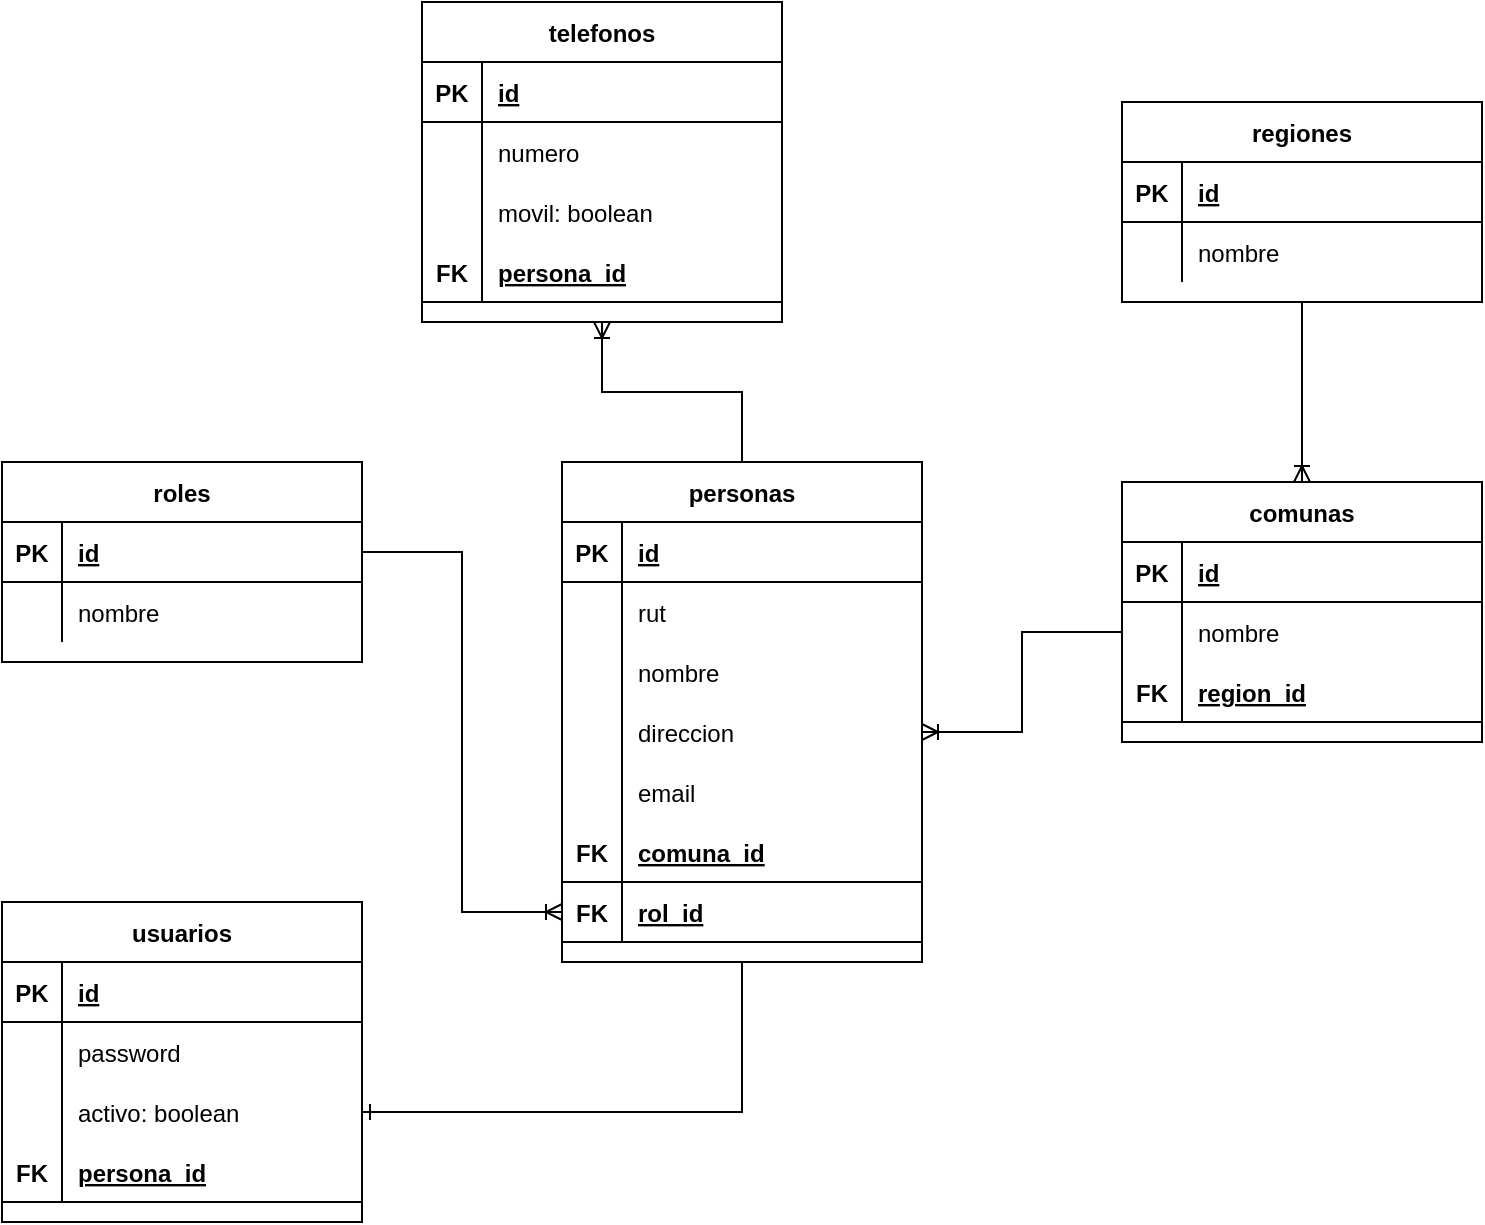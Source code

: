 <mxfile version="14.9.9" type="github">
  <diagram id="mShwOEJkGLkwPDED3pWO" name="Page-1">
    <mxGraphModel dx="739" dy="1509" grid="1" gridSize="10" guides="1" tooltips="1" connect="1" arrows="1" fold="1" page="1" pageScale="1" pageWidth="827" pageHeight="1169" math="0" shadow="0">
      <root>
        <mxCell id="0" />
        <mxCell id="1" parent="0" />
        <mxCell id="knerJXGk-WNh2h6laCmJ-1" value="roles" style="shape=table;startSize=30;container=1;collapsible=1;childLayout=tableLayout;fixedRows=1;rowLines=0;fontStyle=1;align=center;resizeLast=1;" vertex="1" parent="1">
          <mxGeometry x="120" y="120" width="180" height="100" as="geometry" />
        </mxCell>
        <mxCell id="knerJXGk-WNh2h6laCmJ-2" value="" style="shape=partialRectangle;collapsible=0;dropTarget=0;pointerEvents=0;fillColor=none;top=0;left=0;bottom=1;right=0;points=[[0,0.5],[1,0.5]];portConstraint=eastwest;" vertex="1" parent="knerJXGk-WNh2h6laCmJ-1">
          <mxGeometry y="30" width="180" height="30" as="geometry" />
        </mxCell>
        <mxCell id="knerJXGk-WNh2h6laCmJ-3" value="PK" style="shape=partialRectangle;connectable=0;fillColor=none;top=0;left=0;bottom=0;right=0;fontStyle=1;overflow=hidden;" vertex="1" parent="knerJXGk-WNh2h6laCmJ-2">
          <mxGeometry width="30" height="30" as="geometry" />
        </mxCell>
        <mxCell id="knerJXGk-WNh2h6laCmJ-4" value="id" style="shape=partialRectangle;connectable=0;fillColor=none;top=0;left=0;bottom=0;right=0;align=left;spacingLeft=6;fontStyle=5;overflow=hidden;" vertex="1" parent="knerJXGk-WNh2h6laCmJ-2">
          <mxGeometry x="30" width="150" height="30" as="geometry" />
        </mxCell>
        <mxCell id="knerJXGk-WNh2h6laCmJ-5" value="" style="shape=partialRectangle;collapsible=0;dropTarget=0;pointerEvents=0;fillColor=none;top=0;left=0;bottom=0;right=0;points=[[0,0.5],[1,0.5]];portConstraint=eastwest;" vertex="1" parent="knerJXGk-WNh2h6laCmJ-1">
          <mxGeometry y="60" width="180" height="30" as="geometry" />
        </mxCell>
        <mxCell id="knerJXGk-WNh2h6laCmJ-6" value="" style="shape=partialRectangle;connectable=0;fillColor=none;top=0;left=0;bottom=0;right=0;editable=1;overflow=hidden;" vertex="1" parent="knerJXGk-WNh2h6laCmJ-5">
          <mxGeometry width="30" height="30" as="geometry" />
        </mxCell>
        <mxCell id="knerJXGk-WNh2h6laCmJ-7" value="nombre" style="shape=partialRectangle;connectable=0;fillColor=none;top=0;left=0;bottom=0;right=0;align=left;spacingLeft=6;overflow=hidden;" vertex="1" parent="knerJXGk-WNh2h6laCmJ-5">
          <mxGeometry x="30" width="150" height="30" as="geometry" />
        </mxCell>
        <mxCell id="knerJXGk-WNh2h6laCmJ-81" style="edgeStyle=orthogonalEdgeStyle;rounded=0;orthogonalLoop=1;jettySize=auto;html=1;entryX=1;entryY=0.5;entryDx=0;entryDy=0;endArrow=ERone;endFill=0;" edge="1" parent="1" source="knerJXGk-WNh2h6laCmJ-14" target="knerJXGk-WNh2h6laCmJ-75">
          <mxGeometry relative="1" as="geometry" />
        </mxCell>
        <mxCell id="knerJXGk-WNh2h6laCmJ-101" style="edgeStyle=orthogonalEdgeStyle;rounded=0;orthogonalLoop=1;jettySize=auto;html=1;entryX=0.5;entryY=1;entryDx=0;entryDy=0;endArrow=ERoneToMany;endFill=0;" edge="1" parent="1" source="knerJXGk-WNh2h6laCmJ-14" target="knerJXGk-WNh2h6laCmJ-88">
          <mxGeometry relative="1" as="geometry" />
        </mxCell>
        <mxCell id="knerJXGk-WNh2h6laCmJ-14" value="personas" style="shape=table;startSize=30;container=1;collapsible=1;childLayout=tableLayout;fixedRows=1;rowLines=0;fontStyle=1;align=center;resizeLast=1;" vertex="1" parent="1">
          <mxGeometry x="400" y="120" width="180" height="250" as="geometry" />
        </mxCell>
        <mxCell id="knerJXGk-WNh2h6laCmJ-15" value="" style="shape=partialRectangle;collapsible=0;dropTarget=0;pointerEvents=0;fillColor=none;top=0;left=0;bottom=1;right=0;points=[[0,0.5],[1,0.5]];portConstraint=eastwest;" vertex="1" parent="knerJXGk-WNh2h6laCmJ-14">
          <mxGeometry y="30" width="180" height="30" as="geometry" />
        </mxCell>
        <mxCell id="knerJXGk-WNh2h6laCmJ-16" value="PK" style="shape=partialRectangle;connectable=0;fillColor=none;top=0;left=0;bottom=0;right=0;fontStyle=1;overflow=hidden;" vertex="1" parent="knerJXGk-WNh2h6laCmJ-15">
          <mxGeometry width="30" height="30" as="geometry" />
        </mxCell>
        <mxCell id="knerJXGk-WNh2h6laCmJ-17" value="id" style="shape=partialRectangle;connectable=0;fillColor=none;top=0;left=0;bottom=0;right=0;align=left;spacingLeft=6;fontStyle=5;overflow=hidden;" vertex="1" parent="knerJXGk-WNh2h6laCmJ-15">
          <mxGeometry x="30" width="150" height="30" as="geometry" />
        </mxCell>
        <mxCell id="knerJXGk-WNh2h6laCmJ-18" value="" style="shape=partialRectangle;collapsible=0;dropTarget=0;pointerEvents=0;fillColor=none;top=0;left=0;bottom=0;right=0;points=[[0,0.5],[1,0.5]];portConstraint=eastwest;" vertex="1" parent="knerJXGk-WNh2h6laCmJ-14">
          <mxGeometry y="60" width="180" height="30" as="geometry" />
        </mxCell>
        <mxCell id="knerJXGk-WNh2h6laCmJ-19" value="" style="shape=partialRectangle;connectable=0;fillColor=none;top=0;left=0;bottom=0;right=0;editable=1;overflow=hidden;" vertex="1" parent="knerJXGk-WNh2h6laCmJ-18">
          <mxGeometry width="30" height="30" as="geometry" />
        </mxCell>
        <mxCell id="knerJXGk-WNh2h6laCmJ-20" value="rut" style="shape=partialRectangle;connectable=0;fillColor=none;top=0;left=0;bottom=0;right=0;align=left;spacingLeft=6;overflow=hidden;" vertex="1" parent="knerJXGk-WNh2h6laCmJ-18">
          <mxGeometry x="30" width="150" height="30" as="geometry" />
        </mxCell>
        <mxCell id="knerJXGk-WNh2h6laCmJ-21" value="" style="shape=partialRectangle;collapsible=0;dropTarget=0;pointerEvents=0;fillColor=none;top=0;left=0;bottom=0;right=0;points=[[0,0.5],[1,0.5]];portConstraint=eastwest;" vertex="1" parent="knerJXGk-WNh2h6laCmJ-14">
          <mxGeometry y="90" width="180" height="30" as="geometry" />
        </mxCell>
        <mxCell id="knerJXGk-WNh2h6laCmJ-22" value="" style="shape=partialRectangle;connectable=0;fillColor=none;top=0;left=0;bottom=0;right=0;editable=1;overflow=hidden;" vertex="1" parent="knerJXGk-WNh2h6laCmJ-21">
          <mxGeometry width="30" height="30" as="geometry" />
        </mxCell>
        <mxCell id="knerJXGk-WNh2h6laCmJ-23" value="nombre" style="shape=partialRectangle;connectable=0;fillColor=none;top=0;left=0;bottom=0;right=0;align=left;spacingLeft=6;overflow=hidden;" vertex="1" parent="knerJXGk-WNh2h6laCmJ-21">
          <mxGeometry x="30" width="150" height="30" as="geometry" />
        </mxCell>
        <mxCell id="knerJXGk-WNh2h6laCmJ-24" value="" style="shape=partialRectangle;collapsible=0;dropTarget=0;pointerEvents=0;fillColor=none;top=0;left=0;bottom=0;right=0;points=[[0,0.5],[1,0.5]];portConstraint=eastwest;" vertex="1" parent="knerJXGk-WNh2h6laCmJ-14">
          <mxGeometry y="120" width="180" height="30" as="geometry" />
        </mxCell>
        <mxCell id="knerJXGk-WNh2h6laCmJ-25" value="" style="shape=partialRectangle;connectable=0;fillColor=none;top=0;left=0;bottom=0;right=0;editable=1;overflow=hidden;" vertex="1" parent="knerJXGk-WNh2h6laCmJ-24">
          <mxGeometry width="30" height="30" as="geometry" />
        </mxCell>
        <mxCell id="knerJXGk-WNh2h6laCmJ-26" value="direccion" style="shape=partialRectangle;connectable=0;fillColor=none;top=0;left=0;bottom=0;right=0;align=left;spacingLeft=6;overflow=hidden;" vertex="1" parent="knerJXGk-WNh2h6laCmJ-24">
          <mxGeometry x="30" width="150" height="30" as="geometry" />
        </mxCell>
        <mxCell id="knerJXGk-WNh2h6laCmJ-82" value="" style="shape=partialRectangle;collapsible=0;dropTarget=0;pointerEvents=0;fillColor=none;top=0;left=0;bottom=0;right=0;points=[[0,0.5],[1,0.5]];portConstraint=eastwest;" vertex="1" parent="knerJXGk-WNh2h6laCmJ-14">
          <mxGeometry y="150" width="180" height="30" as="geometry" />
        </mxCell>
        <mxCell id="knerJXGk-WNh2h6laCmJ-83" value="" style="shape=partialRectangle;connectable=0;fillColor=none;top=0;left=0;bottom=0;right=0;editable=1;overflow=hidden;" vertex="1" parent="knerJXGk-WNh2h6laCmJ-82">
          <mxGeometry width="30" height="30" as="geometry" />
        </mxCell>
        <mxCell id="knerJXGk-WNh2h6laCmJ-84" value="email" style="shape=partialRectangle;connectable=0;fillColor=none;top=0;left=0;bottom=0;right=0;align=left;spacingLeft=6;overflow=hidden;" vertex="1" parent="knerJXGk-WNh2h6laCmJ-82">
          <mxGeometry x="30" width="150" height="30" as="geometry" />
        </mxCell>
        <mxCell id="knerJXGk-WNh2h6laCmJ-44" value="" style="shape=partialRectangle;collapsible=0;dropTarget=0;pointerEvents=0;fillColor=none;top=0;left=0;bottom=1;right=0;points=[[0,0.5],[1,0.5]];portConstraint=eastwest;" vertex="1" parent="knerJXGk-WNh2h6laCmJ-14">
          <mxGeometry y="180" width="180" height="30" as="geometry" />
        </mxCell>
        <mxCell id="knerJXGk-WNh2h6laCmJ-45" value="FK" style="shape=partialRectangle;connectable=0;fillColor=none;top=0;left=0;bottom=0;right=0;fontStyle=1;overflow=hidden;" vertex="1" parent="knerJXGk-WNh2h6laCmJ-44">
          <mxGeometry width="30" height="30" as="geometry" />
        </mxCell>
        <mxCell id="knerJXGk-WNh2h6laCmJ-46" value="comuna_id" style="shape=partialRectangle;connectable=0;fillColor=none;top=0;left=0;bottom=0;right=0;align=left;spacingLeft=6;fontStyle=5;overflow=hidden;" vertex="1" parent="knerJXGk-WNh2h6laCmJ-44">
          <mxGeometry x="30" width="150" height="30" as="geometry" />
        </mxCell>
        <mxCell id="knerJXGk-WNh2h6laCmJ-65" value="" style="shape=partialRectangle;collapsible=0;dropTarget=0;pointerEvents=0;fillColor=none;top=0;left=0;bottom=1;right=0;points=[[0,0.5],[1,0.5]];portConstraint=eastwest;" vertex="1" parent="knerJXGk-WNh2h6laCmJ-14">
          <mxGeometry y="210" width="180" height="30" as="geometry" />
        </mxCell>
        <mxCell id="knerJXGk-WNh2h6laCmJ-66" value="FK" style="shape=partialRectangle;connectable=0;fillColor=none;top=0;left=0;bottom=0;right=0;fontStyle=1;overflow=hidden;" vertex="1" parent="knerJXGk-WNh2h6laCmJ-65">
          <mxGeometry width="30" height="30" as="geometry" />
        </mxCell>
        <mxCell id="knerJXGk-WNh2h6laCmJ-67" value="rol_id" style="shape=partialRectangle;connectable=0;fillColor=none;top=0;left=0;bottom=0;right=0;align=left;spacingLeft=6;fontStyle=5;overflow=hidden;" vertex="1" parent="knerJXGk-WNh2h6laCmJ-65">
          <mxGeometry x="30" width="150" height="30" as="geometry" />
        </mxCell>
        <mxCell id="knerJXGk-WNh2h6laCmJ-27" value="comunas" style="shape=table;startSize=30;container=1;collapsible=1;childLayout=tableLayout;fixedRows=1;rowLines=0;fontStyle=1;align=center;resizeLast=1;" vertex="1" parent="1">
          <mxGeometry x="680" y="130" width="180" height="130" as="geometry" />
        </mxCell>
        <mxCell id="knerJXGk-WNh2h6laCmJ-28" value="" style="shape=partialRectangle;collapsible=0;dropTarget=0;pointerEvents=0;fillColor=none;top=0;left=0;bottom=1;right=0;points=[[0,0.5],[1,0.5]];portConstraint=eastwest;" vertex="1" parent="knerJXGk-WNh2h6laCmJ-27">
          <mxGeometry y="30" width="180" height="30" as="geometry" />
        </mxCell>
        <mxCell id="knerJXGk-WNh2h6laCmJ-29" value="PK" style="shape=partialRectangle;connectable=0;fillColor=none;top=0;left=0;bottom=0;right=0;fontStyle=1;overflow=hidden;" vertex="1" parent="knerJXGk-WNh2h6laCmJ-28">
          <mxGeometry width="30" height="30" as="geometry" />
        </mxCell>
        <mxCell id="knerJXGk-WNh2h6laCmJ-30" value="id" style="shape=partialRectangle;connectable=0;fillColor=none;top=0;left=0;bottom=0;right=0;align=left;spacingLeft=6;fontStyle=5;overflow=hidden;" vertex="1" parent="knerJXGk-WNh2h6laCmJ-28">
          <mxGeometry x="30" width="150" height="30" as="geometry" />
        </mxCell>
        <mxCell id="knerJXGk-WNh2h6laCmJ-31" value="" style="shape=partialRectangle;collapsible=0;dropTarget=0;pointerEvents=0;fillColor=none;top=0;left=0;bottom=0;right=0;points=[[0,0.5],[1,0.5]];portConstraint=eastwest;" vertex="1" parent="knerJXGk-WNh2h6laCmJ-27">
          <mxGeometry y="60" width="180" height="30" as="geometry" />
        </mxCell>
        <mxCell id="knerJXGk-WNh2h6laCmJ-32" value="" style="shape=partialRectangle;connectable=0;fillColor=none;top=0;left=0;bottom=0;right=0;editable=1;overflow=hidden;" vertex="1" parent="knerJXGk-WNh2h6laCmJ-31">
          <mxGeometry width="30" height="30" as="geometry" />
        </mxCell>
        <mxCell id="knerJXGk-WNh2h6laCmJ-33" value="nombre" style="shape=partialRectangle;connectable=0;fillColor=none;top=0;left=0;bottom=0;right=0;align=left;spacingLeft=6;overflow=hidden;" vertex="1" parent="knerJXGk-WNh2h6laCmJ-31">
          <mxGeometry x="30" width="150" height="30" as="geometry" />
        </mxCell>
        <mxCell id="knerJXGk-WNh2h6laCmJ-61" value="" style="shape=partialRectangle;collapsible=0;dropTarget=0;pointerEvents=0;fillColor=none;top=0;left=0;bottom=1;right=0;points=[[0,0.5],[1,0.5]];portConstraint=eastwest;" vertex="1" parent="knerJXGk-WNh2h6laCmJ-27">
          <mxGeometry y="90" width="180" height="30" as="geometry" />
        </mxCell>
        <mxCell id="knerJXGk-WNh2h6laCmJ-62" value="FK" style="shape=partialRectangle;connectable=0;fillColor=none;top=0;left=0;bottom=0;right=0;fontStyle=1;overflow=hidden;" vertex="1" parent="knerJXGk-WNh2h6laCmJ-61">
          <mxGeometry width="30" height="30" as="geometry" />
        </mxCell>
        <mxCell id="knerJXGk-WNh2h6laCmJ-63" value="region_id" style="shape=partialRectangle;connectable=0;fillColor=none;top=0;left=0;bottom=0;right=0;align=left;spacingLeft=6;fontStyle=5;overflow=hidden;" vertex="1" parent="knerJXGk-WNh2h6laCmJ-61">
          <mxGeometry x="30" width="150" height="30" as="geometry" />
        </mxCell>
        <mxCell id="knerJXGk-WNh2h6laCmJ-43" style="edgeStyle=orthogonalEdgeStyle;rounded=0;orthogonalLoop=1;jettySize=auto;html=1;entryX=1;entryY=0.5;entryDx=0;entryDy=0;endArrow=ERoneToMany;endFill=0;" edge="1" parent="1" source="knerJXGk-WNh2h6laCmJ-31" target="knerJXGk-WNh2h6laCmJ-24">
          <mxGeometry relative="1" as="geometry" />
        </mxCell>
        <mxCell id="knerJXGk-WNh2h6laCmJ-60" style="edgeStyle=orthogonalEdgeStyle;rounded=0;orthogonalLoop=1;jettySize=auto;html=1;entryX=0.5;entryY=0;entryDx=0;entryDy=0;endArrow=ERoneToMany;endFill=0;" edge="1" parent="1" source="knerJXGk-WNh2h6laCmJ-47" target="knerJXGk-WNh2h6laCmJ-27">
          <mxGeometry relative="1" as="geometry" />
        </mxCell>
        <mxCell id="knerJXGk-WNh2h6laCmJ-47" value="regiones" style="shape=table;startSize=30;container=1;collapsible=1;childLayout=tableLayout;fixedRows=1;rowLines=0;fontStyle=1;align=center;resizeLast=1;" vertex="1" parent="1">
          <mxGeometry x="680" y="-60" width="180" height="100" as="geometry" />
        </mxCell>
        <mxCell id="knerJXGk-WNh2h6laCmJ-48" value="" style="shape=partialRectangle;collapsible=0;dropTarget=0;pointerEvents=0;fillColor=none;top=0;left=0;bottom=1;right=0;points=[[0,0.5],[1,0.5]];portConstraint=eastwest;" vertex="1" parent="knerJXGk-WNh2h6laCmJ-47">
          <mxGeometry y="30" width="180" height="30" as="geometry" />
        </mxCell>
        <mxCell id="knerJXGk-WNh2h6laCmJ-49" value="PK" style="shape=partialRectangle;connectable=0;fillColor=none;top=0;left=0;bottom=0;right=0;fontStyle=1;overflow=hidden;" vertex="1" parent="knerJXGk-WNh2h6laCmJ-48">
          <mxGeometry width="30" height="30" as="geometry" />
        </mxCell>
        <mxCell id="knerJXGk-WNh2h6laCmJ-50" value="id" style="shape=partialRectangle;connectable=0;fillColor=none;top=0;left=0;bottom=0;right=0;align=left;spacingLeft=6;fontStyle=5;overflow=hidden;" vertex="1" parent="knerJXGk-WNh2h6laCmJ-48">
          <mxGeometry x="30" width="150" height="30" as="geometry" />
        </mxCell>
        <mxCell id="knerJXGk-WNh2h6laCmJ-51" value="" style="shape=partialRectangle;collapsible=0;dropTarget=0;pointerEvents=0;fillColor=none;top=0;left=0;bottom=0;right=0;points=[[0,0.5],[1,0.5]];portConstraint=eastwest;" vertex="1" parent="knerJXGk-WNh2h6laCmJ-47">
          <mxGeometry y="60" width="180" height="30" as="geometry" />
        </mxCell>
        <mxCell id="knerJXGk-WNh2h6laCmJ-52" value="" style="shape=partialRectangle;connectable=0;fillColor=none;top=0;left=0;bottom=0;right=0;editable=1;overflow=hidden;" vertex="1" parent="knerJXGk-WNh2h6laCmJ-51">
          <mxGeometry width="30" height="30" as="geometry" />
        </mxCell>
        <mxCell id="knerJXGk-WNh2h6laCmJ-53" value="nombre" style="shape=partialRectangle;connectable=0;fillColor=none;top=0;left=0;bottom=0;right=0;align=left;spacingLeft=6;overflow=hidden;" vertex="1" parent="knerJXGk-WNh2h6laCmJ-51">
          <mxGeometry x="30" width="150" height="30" as="geometry" />
        </mxCell>
        <mxCell id="knerJXGk-WNh2h6laCmJ-64" style="edgeStyle=orthogonalEdgeStyle;rounded=0;orthogonalLoop=1;jettySize=auto;html=1;entryX=0;entryY=0.5;entryDx=0;entryDy=0;endArrow=ERoneToMany;endFill=0;" edge="1" parent="1" source="knerJXGk-WNh2h6laCmJ-2" target="knerJXGk-WNh2h6laCmJ-65">
          <mxGeometry relative="1" as="geometry" />
        </mxCell>
        <mxCell id="knerJXGk-WNh2h6laCmJ-68" value="usuarios" style="shape=table;startSize=30;container=1;collapsible=1;childLayout=tableLayout;fixedRows=1;rowLines=0;fontStyle=1;align=center;resizeLast=1;" vertex="1" parent="1">
          <mxGeometry x="120" y="340" width="180" height="160" as="geometry" />
        </mxCell>
        <mxCell id="knerJXGk-WNh2h6laCmJ-69" value="" style="shape=partialRectangle;collapsible=0;dropTarget=0;pointerEvents=0;fillColor=none;top=0;left=0;bottom=1;right=0;points=[[0,0.5],[1,0.5]];portConstraint=eastwest;" vertex="1" parent="knerJXGk-WNh2h6laCmJ-68">
          <mxGeometry y="30" width="180" height="30" as="geometry" />
        </mxCell>
        <mxCell id="knerJXGk-WNh2h6laCmJ-70" value="PK" style="shape=partialRectangle;connectable=0;fillColor=none;top=0;left=0;bottom=0;right=0;fontStyle=1;overflow=hidden;" vertex="1" parent="knerJXGk-WNh2h6laCmJ-69">
          <mxGeometry width="30" height="30" as="geometry" />
        </mxCell>
        <mxCell id="knerJXGk-WNh2h6laCmJ-71" value="id" style="shape=partialRectangle;connectable=0;fillColor=none;top=0;left=0;bottom=0;right=0;align=left;spacingLeft=6;fontStyle=5;overflow=hidden;" vertex="1" parent="knerJXGk-WNh2h6laCmJ-69">
          <mxGeometry x="30" width="150" height="30" as="geometry" />
        </mxCell>
        <mxCell id="knerJXGk-WNh2h6laCmJ-72" value="" style="shape=partialRectangle;collapsible=0;dropTarget=0;pointerEvents=0;fillColor=none;top=0;left=0;bottom=0;right=0;points=[[0,0.5],[1,0.5]];portConstraint=eastwest;" vertex="1" parent="knerJXGk-WNh2h6laCmJ-68">
          <mxGeometry y="60" width="180" height="30" as="geometry" />
        </mxCell>
        <mxCell id="knerJXGk-WNh2h6laCmJ-73" value="" style="shape=partialRectangle;connectable=0;fillColor=none;top=0;left=0;bottom=0;right=0;editable=1;overflow=hidden;" vertex="1" parent="knerJXGk-WNh2h6laCmJ-72">
          <mxGeometry width="30" height="30" as="geometry" />
        </mxCell>
        <mxCell id="knerJXGk-WNh2h6laCmJ-74" value="password" style="shape=partialRectangle;connectable=0;fillColor=none;top=0;left=0;bottom=0;right=0;align=left;spacingLeft=6;overflow=hidden;" vertex="1" parent="knerJXGk-WNh2h6laCmJ-72">
          <mxGeometry x="30" width="150" height="30" as="geometry" />
        </mxCell>
        <mxCell id="knerJXGk-WNh2h6laCmJ-75" value="" style="shape=partialRectangle;collapsible=0;dropTarget=0;pointerEvents=0;fillColor=none;top=0;left=0;bottom=0;right=0;points=[[0,0.5],[1,0.5]];portConstraint=eastwest;" vertex="1" parent="knerJXGk-WNh2h6laCmJ-68">
          <mxGeometry y="90" width="180" height="30" as="geometry" />
        </mxCell>
        <mxCell id="knerJXGk-WNh2h6laCmJ-76" value="" style="shape=partialRectangle;connectable=0;fillColor=none;top=0;left=0;bottom=0;right=0;editable=1;overflow=hidden;" vertex="1" parent="knerJXGk-WNh2h6laCmJ-75">
          <mxGeometry width="30" height="30" as="geometry" />
        </mxCell>
        <mxCell id="knerJXGk-WNh2h6laCmJ-77" value="activo: boolean" style="shape=partialRectangle;connectable=0;fillColor=none;top=0;left=0;bottom=0;right=0;align=left;spacingLeft=6;overflow=hidden;" vertex="1" parent="knerJXGk-WNh2h6laCmJ-75">
          <mxGeometry x="30" width="150" height="30" as="geometry" />
        </mxCell>
        <mxCell id="knerJXGk-WNh2h6laCmJ-85" value="" style="shape=partialRectangle;collapsible=0;dropTarget=0;pointerEvents=0;fillColor=none;top=0;left=0;bottom=1;right=0;points=[[0,0.5],[1,0.5]];portConstraint=eastwest;" vertex="1" parent="knerJXGk-WNh2h6laCmJ-68">
          <mxGeometry y="120" width="180" height="30" as="geometry" />
        </mxCell>
        <mxCell id="knerJXGk-WNh2h6laCmJ-86" value="FK" style="shape=partialRectangle;connectable=0;fillColor=none;top=0;left=0;bottom=0;right=0;fontStyle=1;overflow=hidden;" vertex="1" parent="knerJXGk-WNh2h6laCmJ-85">
          <mxGeometry width="30" height="30" as="geometry" />
        </mxCell>
        <mxCell id="knerJXGk-WNh2h6laCmJ-87" value="persona_id" style="shape=partialRectangle;connectable=0;fillColor=none;top=0;left=0;bottom=0;right=0;align=left;spacingLeft=6;fontStyle=5;overflow=hidden;" vertex="1" parent="knerJXGk-WNh2h6laCmJ-85">
          <mxGeometry x="30" width="150" height="30" as="geometry" />
        </mxCell>
        <mxCell id="knerJXGk-WNh2h6laCmJ-88" value="telefonos" style="shape=table;startSize=30;container=1;collapsible=1;childLayout=tableLayout;fixedRows=1;rowLines=0;fontStyle=1;align=center;resizeLast=1;" vertex="1" parent="1">
          <mxGeometry x="330" y="-110" width="180" height="160" as="geometry" />
        </mxCell>
        <mxCell id="knerJXGk-WNh2h6laCmJ-89" value="" style="shape=partialRectangle;collapsible=0;dropTarget=0;pointerEvents=0;fillColor=none;top=0;left=0;bottom=1;right=0;points=[[0,0.5],[1,0.5]];portConstraint=eastwest;" vertex="1" parent="knerJXGk-WNh2h6laCmJ-88">
          <mxGeometry y="30" width="180" height="30" as="geometry" />
        </mxCell>
        <mxCell id="knerJXGk-WNh2h6laCmJ-90" value="PK" style="shape=partialRectangle;connectable=0;fillColor=none;top=0;left=0;bottom=0;right=0;fontStyle=1;overflow=hidden;" vertex="1" parent="knerJXGk-WNh2h6laCmJ-89">
          <mxGeometry width="30" height="30" as="geometry" />
        </mxCell>
        <mxCell id="knerJXGk-WNh2h6laCmJ-91" value="id" style="shape=partialRectangle;connectable=0;fillColor=none;top=0;left=0;bottom=0;right=0;align=left;spacingLeft=6;fontStyle=5;overflow=hidden;" vertex="1" parent="knerJXGk-WNh2h6laCmJ-89">
          <mxGeometry x="30" width="150" height="30" as="geometry" />
        </mxCell>
        <mxCell id="knerJXGk-WNh2h6laCmJ-92" value="" style="shape=partialRectangle;collapsible=0;dropTarget=0;pointerEvents=0;fillColor=none;top=0;left=0;bottom=0;right=0;points=[[0,0.5],[1,0.5]];portConstraint=eastwest;" vertex="1" parent="knerJXGk-WNh2h6laCmJ-88">
          <mxGeometry y="60" width="180" height="30" as="geometry" />
        </mxCell>
        <mxCell id="knerJXGk-WNh2h6laCmJ-93" value="" style="shape=partialRectangle;connectable=0;fillColor=none;top=0;left=0;bottom=0;right=0;editable=1;overflow=hidden;" vertex="1" parent="knerJXGk-WNh2h6laCmJ-92">
          <mxGeometry width="30" height="30" as="geometry" />
        </mxCell>
        <mxCell id="knerJXGk-WNh2h6laCmJ-94" value="numero" style="shape=partialRectangle;connectable=0;fillColor=none;top=0;left=0;bottom=0;right=0;align=left;spacingLeft=6;overflow=hidden;" vertex="1" parent="knerJXGk-WNh2h6laCmJ-92">
          <mxGeometry x="30" width="150" height="30" as="geometry" />
        </mxCell>
        <mxCell id="knerJXGk-WNh2h6laCmJ-95" value="" style="shape=partialRectangle;collapsible=0;dropTarget=0;pointerEvents=0;fillColor=none;top=0;left=0;bottom=0;right=0;points=[[0,0.5],[1,0.5]];portConstraint=eastwest;" vertex="1" parent="knerJXGk-WNh2h6laCmJ-88">
          <mxGeometry y="90" width="180" height="30" as="geometry" />
        </mxCell>
        <mxCell id="knerJXGk-WNh2h6laCmJ-96" value="" style="shape=partialRectangle;connectable=0;fillColor=none;top=0;left=0;bottom=0;right=0;editable=1;overflow=hidden;" vertex="1" parent="knerJXGk-WNh2h6laCmJ-95">
          <mxGeometry width="30" height="30" as="geometry" />
        </mxCell>
        <mxCell id="knerJXGk-WNh2h6laCmJ-97" value="movil: boolean" style="shape=partialRectangle;connectable=0;fillColor=none;top=0;left=0;bottom=0;right=0;align=left;spacingLeft=6;overflow=hidden;" vertex="1" parent="knerJXGk-WNh2h6laCmJ-95">
          <mxGeometry x="30" width="150" height="30" as="geometry" />
        </mxCell>
        <mxCell id="knerJXGk-WNh2h6laCmJ-102" value="" style="shape=partialRectangle;collapsible=0;dropTarget=0;pointerEvents=0;fillColor=none;top=0;left=0;bottom=1;right=0;points=[[0,0.5],[1,0.5]];portConstraint=eastwest;" vertex="1" parent="knerJXGk-WNh2h6laCmJ-88">
          <mxGeometry y="120" width="180" height="30" as="geometry" />
        </mxCell>
        <mxCell id="knerJXGk-WNh2h6laCmJ-103" value="FK" style="shape=partialRectangle;connectable=0;fillColor=none;top=0;left=0;bottom=0;right=0;fontStyle=1;overflow=hidden;" vertex="1" parent="knerJXGk-WNh2h6laCmJ-102">
          <mxGeometry width="30" height="30" as="geometry" />
        </mxCell>
        <mxCell id="knerJXGk-WNh2h6laCmJ-104" value="persona_id" style="shape=partialRectangle;connectable=0;fillColor=none;top=0;left=0;bottom=0;right=0;align=left;spacingLeft=6;fontStyle=5;overflow=hidden;" vertex="1" parent="knerJXGk-WNh2h6laCmJ-102">
          <mxGeometry x="30" width="150" height="30" as="geometry" />
        </mxCell>
      </root>
    </mxGraphModel>
  </diagram>
</mxfile>
